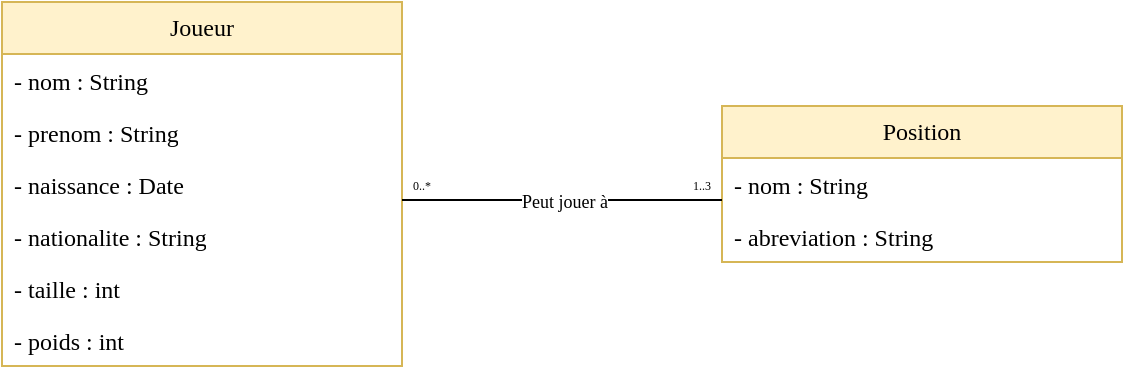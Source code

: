 <mxfile version="26.2.2">
  <diagram name="Page-1" id="bPuFZjUi1AL_pEAQR9ox">
    <mxGraphModel dx="1428" dy="841" grid="1" gridSize="10" guides="1" tooltips="1" connect="1" arrows="1" fold="1" page="1" pageScale="1" pageWidth="1654" pageHeight="1169" math="0" shadow="0">
      <root>
        <mxCell id="0" />
        <mxCell id="1" parent="0" />
        <mxCell id="0TyT_RYLDZ_SMIHeVWue-1" value="&lt;font face=&quot;Comic Sans MS&quot;&gt;Joueur&lt;/font&gt;" style="swimlane;fontStyle=0;childLayout=stackLayout;horizontal=1;startSize=26;fillColor=#fff2cc;horizontalStack=0;resizeParent=1;resizeParentMax=0;resizeLast=0;collapsible=1;marginBottom=0;whiteSpace=wrap;html=1;strokeColor=#d6b656;" parent="1" vertex="1">
          <mxGeometry x="560" y="494" width="200" height="182" as="geometry" />
        </mxCell>
        <mxCell id="0TyT_RYLDZ_SMIHeVWue-2" value="&lt;font style=&quot;&quot; face=&quot;Comic Sans MS&quot;&gt;- nom : String&lt;/font&gt;" style="text;strokeColor=none;fillColor=none;align=left;verticalAlign=top;spacingLeft=4;spacingRight=4;overflow=hidden;rotatable=0;points=[[0,0.5],[1,0.5]];portConstraint=eastwest;whiteSpace=wrap;html=1;" parent="0TyT_RYLDZ_SMIHeVWue-1" vertex="1">
          <mxGeometry y="26" width="200" height="26" as="geometry" />
        </mxCell>
        <mxCell id="0TyT_RYLDZ_SMIHeVWue-3" value="&lt;font face=&quot;Comic Sans MS&quot;&gt;- prenom : String&lt;/font&gt;" style="text;strokeColor=none;fillColor=none;align=left;verticalAlign=top;spacingLeft=4;spacingRight=4;overflow=hidden;rotatable=0;points=[[0,0.5],[1,0.5]];portConstraint=eastwest;whiteSpace=wrap;html=1;" parent="0TyT_RYLDZ_SMIHeVWue-1" vertex="1">
          <mxGeometry y="52" width="200" height="26" as="geometry" />
        </mxCell>
        <mxCell id="0TyT_RYLDZ_SMIHeVWue-4" value="&lt;font face=&quot;Comic Sans MS&quot;&gt;- naissance : Date&lt;/font&gt;" style="text;strokeColor=none;fillColor=none;align=left;verticalAlign=top;spacingLeft=4;spacingRight=4;overflow=hidden;rotatable=0;points=[[0,0.5],[1,0.5]];portConstraint=eastwest;whiteSpace=wrap;html=1;" parent="0TyT_RYLDZ_SMIHeVWue-1" vertex="1">
          <mxGeometry y="78" width="200" height="26" as="geometry" />
        </mxCell>
        <mxCell id="0TyT_RYLDZ_SMIHeVWue-6" value="&lt;font face=&quot;Comic Sans MS&quot;&gt;- nationalite : String&lt;/font&gt;" style="text;strokeColor=none;fillColor=none;align=left;verticalAlign=top;spacingLeft=4;spacingRight=4;overflow=hidden;rotatable=0;points=[[0,0.5],[1,0.5]];portConstraint=eastwest;whiteSpace=wrap;html=1;" parent="0TyT_RYLDZ_SMIHeVWue-1" vertex="1">
          <mxGeometry y="104" width="200" height="26" as="geometry" />
        </mxCell>
        <mxCell id="0TyT_RYLDZ_SMIHeVWue-5" value="&lt;font face=&quot;Comic Sans MS&quot;&gt;- taille : int&lt;/font&gt;" style="text;strokeColor=none;fillColor=none;align=left;verticalAlign=top;spacingLeft=4;spacingRight=4;overflow=hidden;rotatable=0;points=[[0,0.5],[1,0.5]];portConstraint=eastwest;whiteSpace=wrap;html=1;" parent="0TyT_RYLDZ_SMIHeVWue-1" vertex="1">
          <mxGeometry y="130" width="200" height="26" as="geometry" />
        </mxCell>
        <mxCell id="0TyT_RYLDZ_SMIHeVWue-8" value="&lt;font face=&quot;Comic Sans MS&quot;&gt;- poids : int&lt;/font&gt;" style="text;strokeColor=none;fillColor=none;align=left;verticalAlign=top;spacingLeft=4;spacingRight=4;overflow=hidden;rotatable=0;points=[[0,0.5],[1,0.5]];portConstraint=eastwest;whiteSpace=wrap;html=1;" parent="0TyT_RYLDZ_SMIHeVWue-1" vertex="1">
          <mxGeometry y="156" width="200" height="26" as="geometry" />
        </mxCell>
        <mxCell id="2" value="&lt;font face=&quot;Comic Sans MS&quot;&gt;Position&lt;/font&gt;" style="swimlane;fontStyle=0;childLayout=stackLayout;horizontal=1;startSize=26;fillColor=#fff2cc;horizontalStack=0;resizeParent=1;resizeParentMax=0;resizeLast=0;collapsible=1;marginBottom=0;whiteSpace=wrap;html=1;strokeColor=#d6b656;" parent="1" vertex="1">
          <mxGeometry x="920" y="546" width="200" height="78" as="geometry" />
        </mxCell>
        <mxCell id="9" value="&lt;font style=&quot;&quot; face=&quot;Comic Sans MS&quot;&gt;- nom : String&lt;/font&gt;" style="text;strokeColor=none;fillColor=none;align=left;verticalAlign=top;spacingLeft=4;spacingRight=4;overflow=hidden;rotatable=0;points=[[0,0.5],[1,0.5]];portConstraint=eastwest;whiteSpace=wrap;html=1;" parent="2" vertex="1">
          <mxGeometry y="26" width="200" height="26" as="geometry" />
        </mxCell>
        <mxCell id="10" value="&lt;font style=&quot;&quot; face=&quot;Comic Sans MS&quot;&gt;- abreviation : String&lt;/font&gt;" style="text;strokeColor=none;fillColor=none;align=left;verticalAlign=top;spacingLeft=4;spacingRight=4;overflow=hidden;rotatable=0;points=[[0,0.5],[1,0.5]];portConstraint=eastwest;whiteSpace=wrap;html=1;" parent="2" vertex="1">
          <mxGeometry y="52" width="200" height="26" as="geometry" />
        </mxCell>
        <mxCell id="Eg1cmbTTBJbZFbh08boU-16" style="edgeStyle=orthogonalEdgeStyle;rounded=0;orthogonalLoop=1;jettySize=auto;html=1;entryX=1;entryY=0;entryDx=0;entryDy=0;endArrow=none;startFill=0;" edge="1" parent="1">
          <mxGeometry relative="1" as="geometry">
            <mxPoint x="760" y="593" as="sourcePoint" />
            <mxPoint x="920" y="593" as="targetPoint" />
            <Array as="points">
              <mxPoint x="760" y="593" />
            </Array>
          </mxGeometry>
        </mxCell>
        <mxCell id="Eg1cmbTTBJbZFbh08boU-30" value="&lt;span style=&quot;font-family: &amp;quot;Comic Sans MS&amp;quot;; font-size: 9px;&quot;&gt;Peut jouer à&lt;/span&gt;" style="edgeLabel;html=1;align=center;verticalAlign=middle;resizable=0;points=[];" vertex="1" connectable="0" parent="Eg1cmbTTBJbZFbh08boU-16">
          <mxGeometry x="-0.095" y="1" relative="1" as="geometry">
            <mxPoint x="8" y="1" as="offset" />
          </mxGeometry>
        </mxCell>
        <mxCell id="Eg1cmbTTBJbZFbh08boU-26" value="&lt;font face=&quot;Comic Sans MS&quot; style=&quot;font-size: 6px;&quot;&gt;0..*&lt;/font&gt;" style="text;html=1;align=center;verticalAlign=middle;whiteSpace=wrap;rounded=0;" vertex="1" parent="1">
          <mxGeometry x="760" y="575" width="20" height="18" as="geometry" />
        </mxCell>
        <mxCell id="Eg1cmbTTBJbZFbh08boU-35" value="&lt;font face=&quot;Comic Sans MS&quot; style=&quot;font-size: 6px;&quot;&gt;1..3&lt;/font&gt;" style="text;html=1;align=center;verticalAlign=middle;whiteSpace=wrap;rounded=0;" vertex="1" parent="1">
          <mxGeometry x="900" y="575" width="20" height="18" as="geometry" />
        </mxCell>
      </root>
    </mxGraphModel>
  </diagram>
</mxfile>
